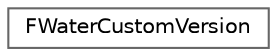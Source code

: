 digraph "Graphical Class Hierarchy"
{
 // INTERACTIVE_SVG=YES
 // LATEX_PDF_SIZE
  bgcolor="transparent";
  edge [fontname=Helvetica,fontsize=10,labelfontname=Helvetica,labelfontsize=10];
  node [fontname=Helvetica,fontsize=10,shape=box,height=0.2,width=0.4];
  rankdir="LR";
  Node0 [id="Node000000",label="FWaterCustomVersion",height=0.2,width=0.4,color="grey40", fillcolor="white", style="filled",URL="$d4/d5a/structFWaterCustomVersion.html",tooltip=" "];
}
